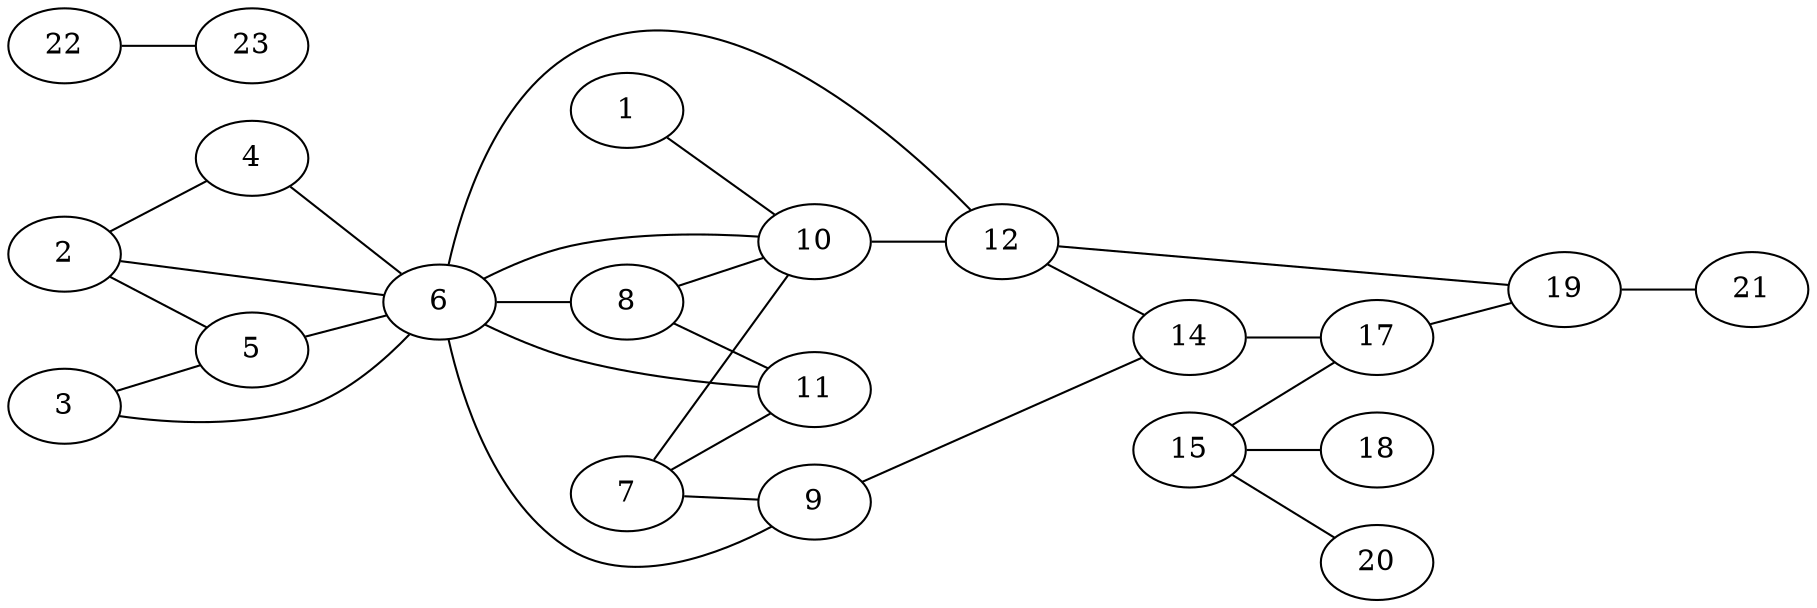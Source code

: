 graph G {
rankdir=LR;
1--10;
2--4;
2--5;
2--6;
3--5;
3--6;
4--6;
5--6;
6--8;
6--9;
6--10;
6--11;
6--12;
7--9;
7--10;
7--11;
8--10;
8--11;
9--14;
10--12;
12--14;
12--19;
14--17;
15--17;
15--18;
15--20;
17--19;
19--21;
22--23;
}